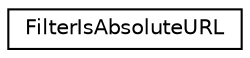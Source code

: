 digraph "类继承关系图"
{
 // INTERACTIVE_SVG=YES
 // LATEX_PDF_SIZE
  edge [fontname="Helvetica",fontsize="10",labelfontname="Helvetica",labelfontsize="10"];
  node [fontname="Helvetica",fontsize="10",shape=record];
  rankdir="LR";
  Node0 [label="FilterIsAbsoluteURL",height=0.2,width=0.4,color="black", fillcolor="white", style="filled",URL="$dd/d3f/class_filter_is_absolute_u_r_l.html",tooltip="The implementation of the \"isRelativeURL\" filter"];
}
